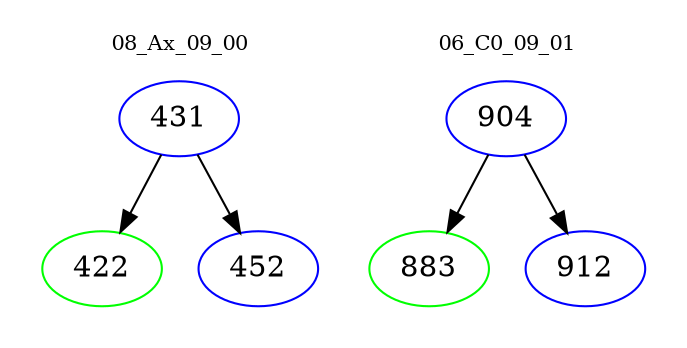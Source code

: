 digraph{
subgraph cluster_0 {
color = white
label = "08_Ax_09_00";
fontsize=10;
T0_431 [label="431", color="blue"]
T0_431 -> T0_422 [color="black"]
T0_422 [label="422", color="green"]
T0_431 -> T0_452 [color="black"]
T0_452 [label="452", color="blue"]
}
subgraph cluster_1 {
color = white
label = "06_C0_09_01";
fontsize=10;
T1_904 [label="904", color="blue"]
T1_904 -> T1_883 [color="black"]
T1_883 [label="883", color="green"]
T1_904 -> T1_912 [color="black"]
T1_912 [label="912", color="blue"]
}
}
